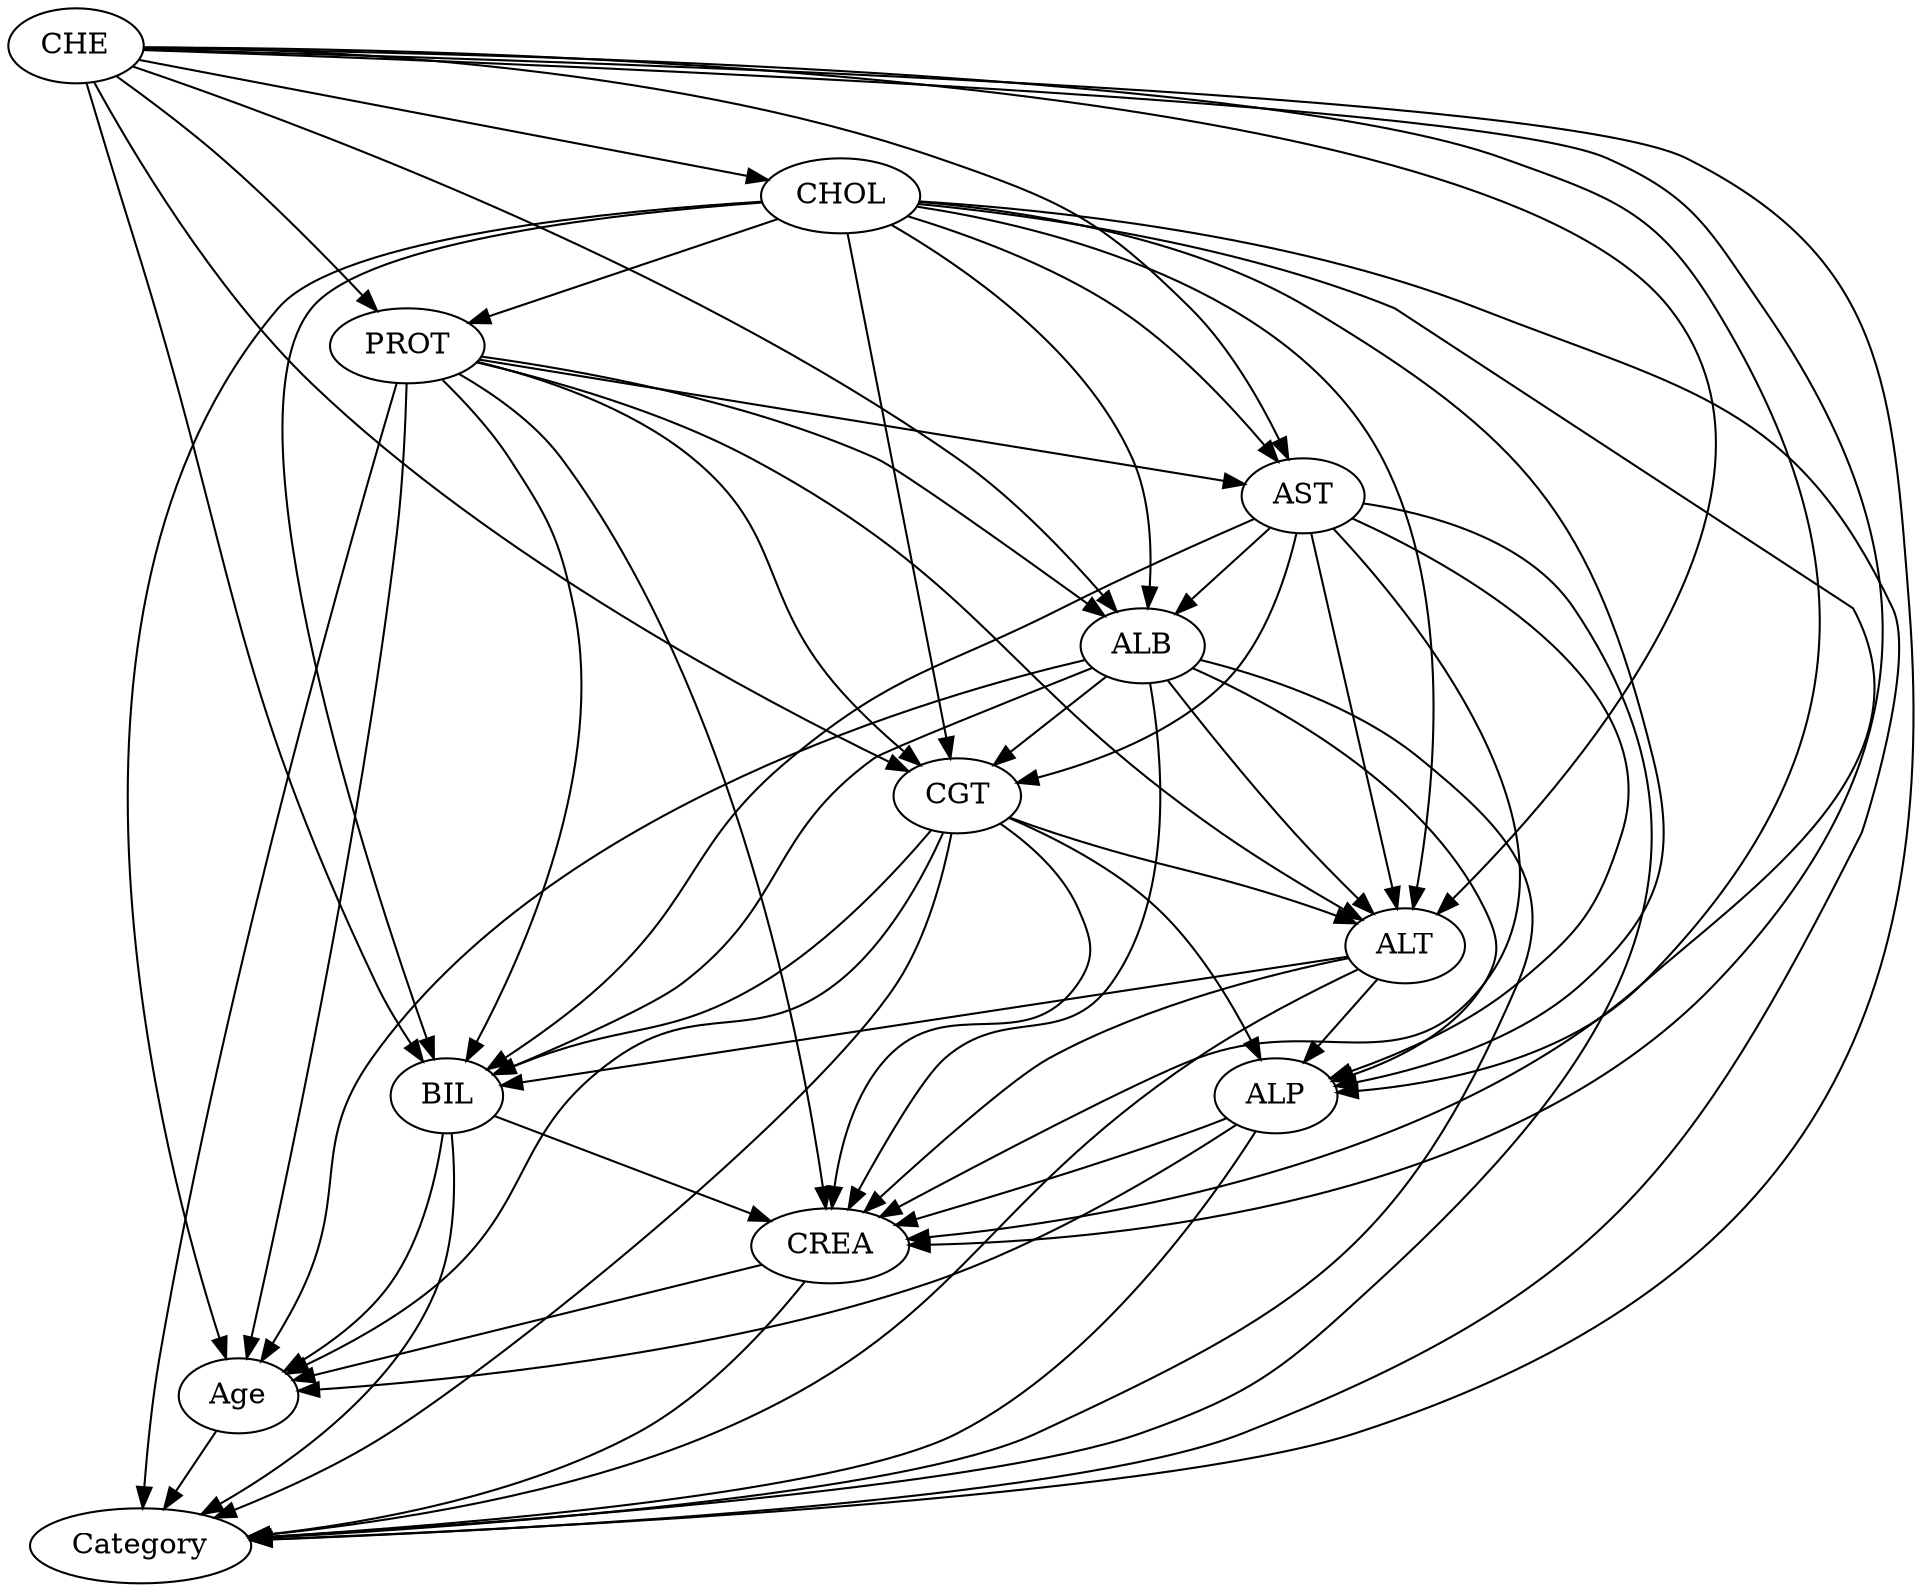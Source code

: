 strict digraph  {
ALT;
Category;
PROT;
CGT;
CREA;
CHOL;
CHE;
BIL;
AST;
ALP;
ALB;
Age;
ALT -> Category  [weight="0.5805425351174913"];
ALT -> CREA  [weight="0.10009798352680849"];
ALT -> BIL  [weight="0.10013246584081059"];
ALT -> ALP  [weight="0.09747086780103786"];
PROT -> Category  [weight="0.5815925630950075"];
PROT -> ALT  [weight="0.1773564686805763"];
PROT -> CGT  [weight="0.17817297883015998"];
PROT -> CREA  [weight="0.17809258954119767"];
PROT -> BIL  [weight="0.17802743152749"];
PROT -> AST  [weight="0.17803814164852133"];
PROT -> ALB  [weight="0.14478701536722766"];
PROT -> Age  [weight="0.9978310132737542"];
CGT -> Category  [weight="0.5583284920462395"];
CGT -> ALT  [weight="0.10829266022756434"];
CGT -> CREA  [weight="0.1128136050502353"];
CGT -> BIL  [weight="0.10970880101888841"];
CGT -> ALP  [weight="0.09400529492507886"];
CGT -> Age  [weight="0.9978478534434576"];
CREA -> Category  [weight="0.5784734565825808"];
CREA -> Age  [weight="0.9999999999999999"];
CHOL -> Category  [weight="0.5728395976748207"];
CHOL -> ALT  [weight="0.20230977327439825"];
CHOL -> PROT  [weight="0.1986983585226459"];
CHOL -> CGT  [weight="0.20273536791271424"];
CHOL -> CREA  [weight="0.20252883605001532"];
CHOL -> BIL  [weight="0.2004481914740195"];
CHOL -> AST  [weight="0.19865979037549736"];
CHOL -> ALP  [weight="0.2013515983845608"];
CHOL -> ALB  [weight="0.198767733515681"];
CHOL -> Age  [weight="0.9986102448509065"];
CHE -> Category  [weight="0.5709458125957406"];
CHE -> ALT  [weight="0.214847204930661"];
CHE -> PROT  [weight="0.20853965444535405"];
CHE -> CGT  [weight="0.21573531925574163"];
CHE -> CREA  [weight="0.21685937693490065"];
CHE -> CHOL  [weight="0.19886599112706083"];
CHE -> BIL  [weight="0.20596413671466357"];
CHE -> AST  [weight="0.21274956136820106"];
CHE -> ALP  [weight="0.21677009027653216"];
CHE -> ALB  [weight="0.20275419173463205"];
BIL -> Category  [weight="0.5581210948494757"];
BIL -> CREA  [weight="0.09839554175591847"];
BIL -> Age  [weight="0.9999481808094177"];
AST -> Category  [weight="0.5310480122861683"];
AST -> ALT  [weight="0.14814760702184876"];
AST -> CGT  [weight="0.1297423308305921"];
AST -> CREA  [weight="0.15530250372122062"];
AST -> BIL  [weight="0.14583675610825958"];
AST -> ALP  [weight="0.15498557172575922"];
AST -> ALB  [weight="0.151811376442142"];
ALP -> Category  [weight="0.5815220558805639"];
ALP -> CREA  [weight="0.058310690065509374"];
ALP -> Age  [weight="0.9973770242184679"];
ALB -> Category  [weight="0.5737178043132716"];
ALB -> ALT  [weight="0.11692518242070743"];
ALB -> CGT  [weight="0.11465484081890887"];
ALB -> CREA  [weight="0.11692519219349973"];
ALB -> BIL  [weight="0.11225574108175801"];
ALB -> ALP  [weight="0.1151206416816749"];
ALB -> Age  [weight="0.9963768159691232"];
Age -> Category  [weight="0.9989918772380013"];
}
